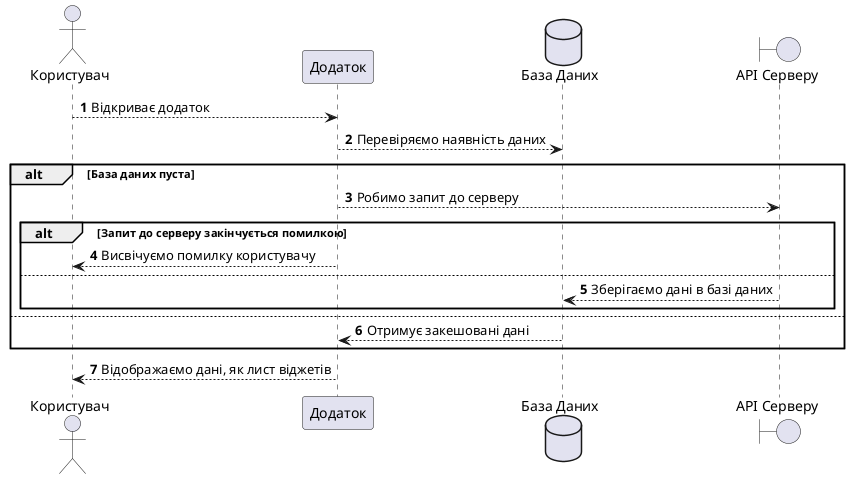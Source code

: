 @startuml
actor Користувач as User
participant "Додаток" as App
database "База Даних" as DB
boundary "API Серверу" as Network
autonumber

User --> App: Відкриває додаток
App --> DB : Перевіряємо наявність даних
alt База даних пуста
    App --> Network : Робимо запит до серверу
    alt Запит до серверу закінчується помилкою
        App --> User: Висвічуємо помилку користувачу
    else
        Network --> DB : Зберігаємо дані в базі даних
    end
else
    DB --> App: Отримує закешовані дані
end
App --> User: Відображаємо дані, як лист віджетів
@enduml
